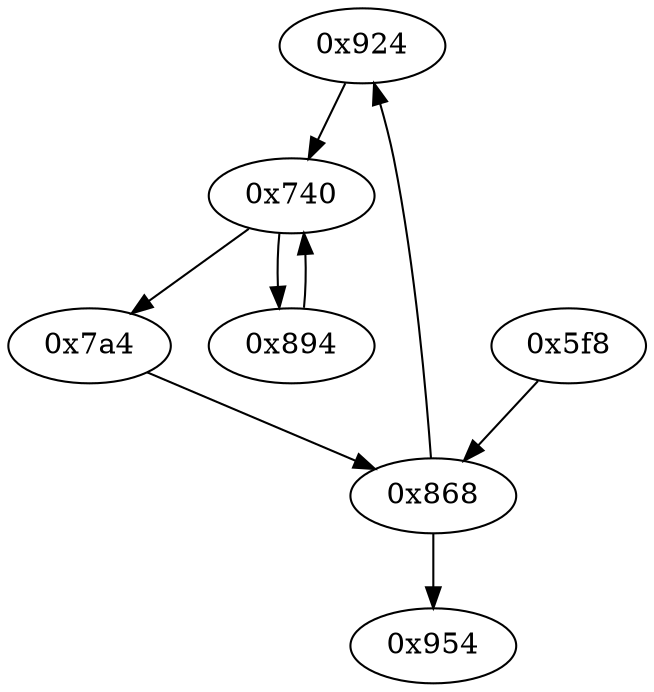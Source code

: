strict digraph "" {
	graph ["edge"="{}",
		file="/Users/mark/Documents/deobfus-2019-ccs/ALL-CFG/small-programs/1b-4-2-0-0-dc-2-1-1/1528_recovered.dot",
		"graph"="{u'file': u'/Users/mark/Documents/deobfus-2019-ccs/ALL-CFG/small-programs/1b-4-2-0-0-dc-2-1-1/1528_recovered.dot'}",
		"node"="{u'opcode': u''}"
	];
	"0x924"	 [opcode="[u'ldr', u'ldr', u'mov', u'b']"];
	"0x740"	 [opcode="[u'ldr', u'str', u'str', u'ldr', u'ldrb', u'ldr', u'ldr', u'ldr', u'cmp', u'mov', u'b']"];
	"0x924" -> "0x740";
	"0x954"	 [opcode="[u'ldr', u'ldr', u'add', u'bl', u'mov', u'sub', u'pop']"];
	"0x7a4"	 [opcode="[u'ldr', u'ldr', u'ldr', u'ldr', u'sub', u'add', u'add', u'b']"];
	"0x868"	 [opcode="[u'ldr', u'str', u'str', u'b']"];
	"0x7a4" -> "0x868";
	"0x5f8"	 [opcode="[u'push', u'add', u'sub', u'str', u'ldr', u'str', u'mov', u'mov', u'ldr', u'sub', u'mul', u'mvn', u'mvn', u'ldr', u'orr', u'mov', \
u'cmn', u'mov', u'ldr', u'strb', u'cmp', u'mov', u'cmp', u'mov', u'mov', u'cmn', u'strb', u'eor', u'mov', u'orr', u'ldr', u'ldr', \
u'and', u'ldr', u'eor', u'orr', u'mov', u'orr', u'str', u'mov', u'ldr', u'ldr', u'mov', u'cmp', u'str', u'ldr', u'mov', u'str', \
u'cmp', u'str', u'ldr', u'ldr', u'str', u'mov', u'ldr', u'ldr', u'str', u'ldr', u'ldr', u'str', u'b']"];
	"0x5f8" -> "0x868";
	"0x894"	 [opcode="[u'ldr', u'ldr', u'ldr', u'ldr', u'ldr', u'add', u'rsb', u'sub', u'add', u'sub', u'rsb', u'b']"];
	"0x894" -> "0x740";
	"0x740" -> "0x7a4";
	"0x740" -> "0x894";
	"0x868" -> "0x924";
	"0x868" -> "0x954";
}
